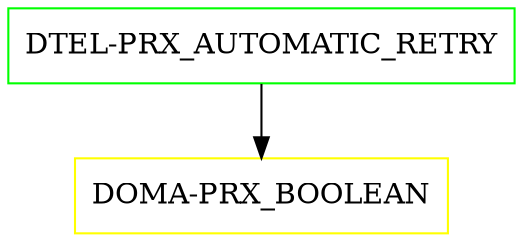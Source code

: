 digraph G {
  "DTEL-PRX_AUTOMATIC_RETRY" [shape=box,color=green];
  "DOMA-PRX_BOOLEAN" [shape=box,color=yellow,URL="./DOMA_PRX_BOOLEAN.html"];
  "DTEL-PRX_AUTOMATIC_RETRY" -> "DOMA-PRX_BOOLEAN";
}

